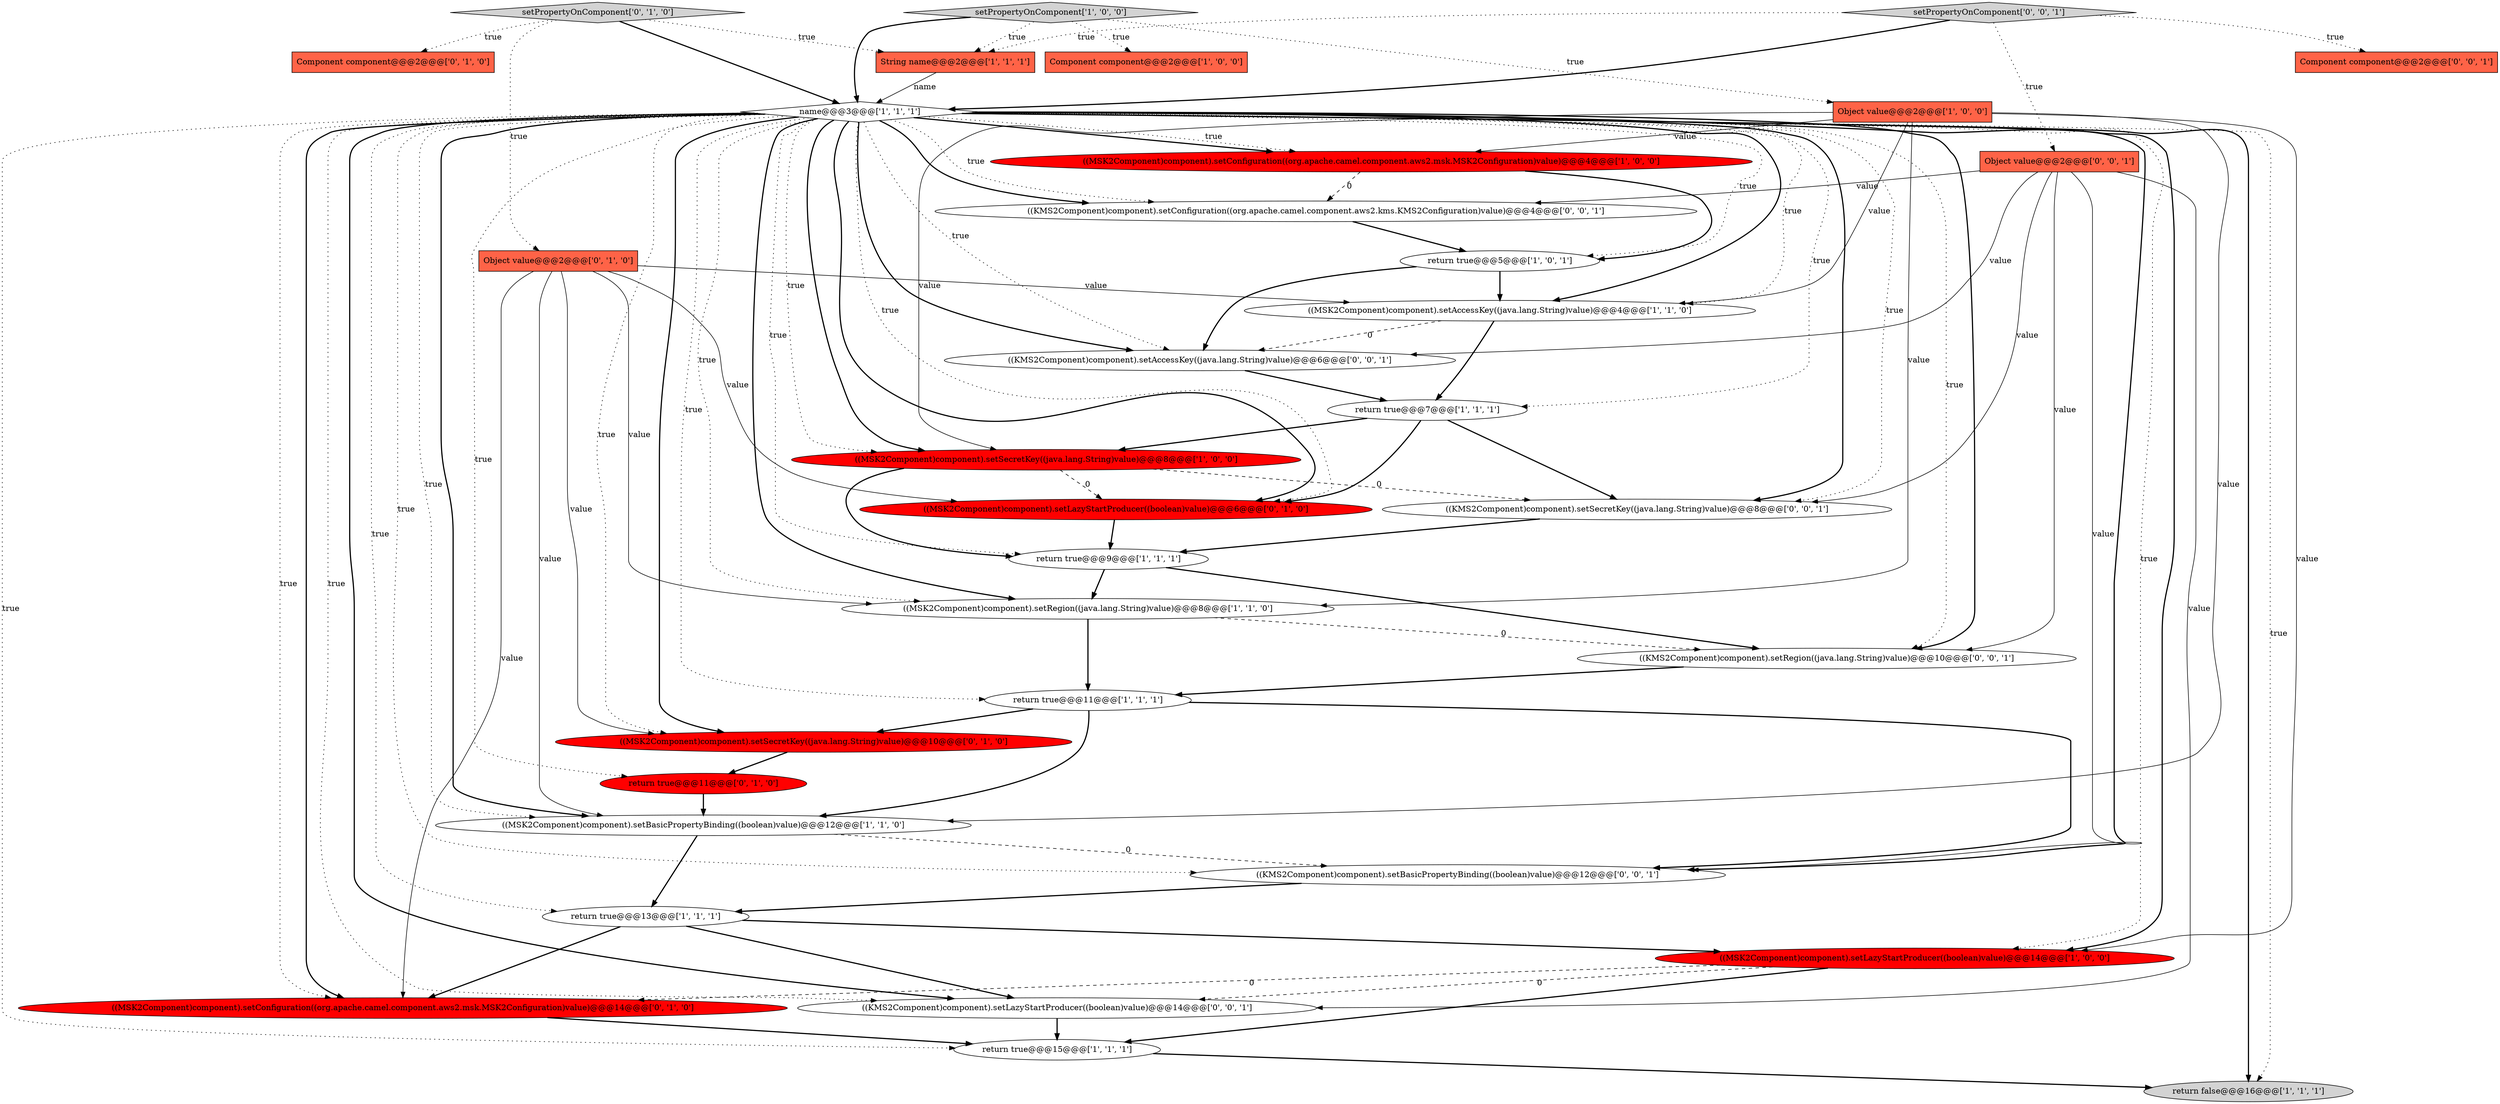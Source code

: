 digraph {
29 [style = filled, label = "((KMS2Component)component).setConfiguration((org.apache.camel.component.aws2.kms.KMS2Configuration)value)@@@4@@@['0', '0', '1']", fillcolor = white, shape = ellipse image = "AAA0AAABBB3BBB"];
20 [style = filled, label = "return true@@@11@@@['0', '1', '0']", fillcolor = red, shape = ellipse image = "AAA1AAABBB2BBB"];
13 [style = filled, label = "((MSK2Component)component).setAccessKey((java.lang.String)value)@@@4@@@['1', '1', '0']", fillcolor = white, shape = ellipse image = "AAA0AAABBB1BBB"];
26 [style = filled, label = "((KMS2Component)component).setRegion((java.lang.String)value)@@@10@@@['0', '0', '1']", fillcolor = white, shape = ellipse image = "AAA0AAABBB3BBB"];
0 [style = filled, label = "((MSK2Component)component).setLazyStartProducer((boolean)value)@@@14@@@['1', '0', '0']", fillcolor = red, shape = ellipse image = "AAA1AAABBB1BBB"];
22 [style = filled, label = "setPropertyOnComponent['0', '1', '0']", fillcolor = lightgray, shape = diamond image = "AAA0AAABBB2BBB"];
27 [style = filled, label = "Object value@@@2@@@['0', '0', '1']", fillcolor = tomato, shape = box image = "AAA0AAABBB3BBB"];
31 [style = filled, label = "((KMS2Component)component).setBasicPropertyBinding((boolean)value)@@@12@@@['0', '0', '1']", fillcolor = white, shape = ellipse image = "AAA0AAABBB3BBB"];
7 [style = filled, label = "return false@@@16@@@['1', '1', '1']", fillcolor = lightgray, shape = ellipse image = "AAA0AAABBB1BBB"];
15 [style = filled, label = "setPropertyOnComponent['1', '0', '0']", fillcolor = lightgray, shape = diamond image = "AAA0AAABBB1BBB"];
19 [style = filled, label = "Object value@@@2@@@['0', '1', '0']", fillcolor = tomato, shape = box image = "AAA0AAABBB2BBB"];
17 [style = filled, label = "return true@@@13@@@['1', '1', '1']", fillcolor = white, shape = ellipse image = "AAA0AAABBB1BBB"];
2 [style = filled, label = "name@@@3@@@['1', '1', '1']", fillcolor = white, shape = diamond image = "AAA0AAABBB1BBB"];
16 [style = filled, label = "return true@@@9@@@['1', '1', '1']", fillcolor = white, shape = ellipse image = "AAA0AAABBB1BBB"];
3 [style = filled, label = "Object value@@@2@@@['1', '0', '0']", fillcolor = tomato, shape = box image = "AAA0AAABBB1BBB"];
30 [style = filled, label = "setPropertyOnComponent['0', '0', '1']", fillcolor = lightgray, shape = diamond image = "AAA0AAABBB3BBB"];
8 [style = filled, label = "((MSK2Component)component).setBasicPropertyBinding((boolean)value)@@@12@@@['1', '1', '0']", fillcolor = white, shape = ellipse image = "AAA0AAABBB1BBB"];
11 [style = filled, label = "String name@@@2@@@['1', '1', '1']", fillcolor = tomato, shape = box image = "AAA0AAABBB1BBB"];
5 [style = filled, label = "((MSK2Component)component).setSecretKey((java.lang.String)value)@@@8@@@['1', '0', '0']", fillcolor = red, shape = ellipse image = "AAA1AAABBB1BBB"];
12 [style = filled, label = "return true@@@7@@@['1', '1', '1']", fillcolor = white, shape = ellipse image = "AAA0AAABBB1BBB"];
25 [style = filled, label = "((KMS2Component)component).setLazyStartProducer((boolean)value)@@@14@@@['0', '0', '1']", fillcolor = white, shape = ellipse image = "AAA0AAABBB3BBB"];
18 [style = filled, label = "((MSK2Component)component).setConfiguration((org.apache.camel.component.aws2.msk.MSK2Configuration)value)@@@14@@@['0', '1', '0']", fillcolor = red, shape = ellipse image = "AAA1AAABBB2BBB"];
33 [style = filled, label = "((KMS2Component)component).setSecretKey((java.lang.String)value)@@@8@@@['0', '0', '1']", fillcolor = white, shape = ellipse image = "AAA0AAABBB3BBB"];
32 [style = filled, label = "Component component@@@2@@@['0', '0', '1']", fillcolor = tomato, shape = box image = "AAA0AAABBB3BBB"];
9 [style = filled, label = "return true@@@15@@@['1', '1', '1']", fillcolor = white, shape = ellipse image = "AAA0AAABBB1BBB"];
28 [style = filled, label = "((KMS2Component)component).setAccessKey((java.lang.String)value)@@@6@@@['0', '0', '1']", fillcolor = white, shape = ellipse image = "AAA0AAABBB3BBB"];
6 [style = filled, label = "((MSK2Component)component).setConfiguration((org.apache.camel.component.aws2.msk.MSK2Configuration)value)@@@4@@@['1', '0', '0']", fillcolor = red, shape = ellipse image = "AAA1AAABBB1BBB"];
1 [style = filled, label = "Component component@@@2@@@['1', '0', '0']", fillcolor = tomato, shape = box image = "AAA0AAABBB1BBB"];
23 [style = filled, label = "Component component@@@2@@@['0', '1', '0']", fillcolor = tomato, shape = box image = "AAA0AAABBB2BBB"];
10 [style = filled, label = "return true@@@11@@@['1', '1', '1']", fillcolor = white, shape = ellipse image = "AAA0AAABBB1BBB"];
4 [style = filled, label = "return true@@@5@@@['1', '0', '1']", fillcolor = white, shape = ellipse image = "AAA0AAABBB1BBB"];
14 [style = filled, label = "((MSK2Component)component).setRegion((java.lang.String)value)@@@8@@@['1', '1', '0']", fillcolor = white, shape = ellipse image = "AAA0AAABBB1BBB"];
24 [style = filled, label = "((MSK2Component)component).setLazyStartProducer((boolean)value)@@@6@@@['0', '1', '0']", fillcolor = red, shape = ellipse image = "AAA1AAABBB2BBB"];
21 [style = filled, label = "((MSK2Component)component).setSecretKey((java.lang.String)value)@@@10@@@['0', '1', '0']", fillcolor = red, shape = ellipse image = "AAA1AAABBB2BBB"];
17->25 [style = bold, label=""];
19->8 [style = solid, label="value"];
2->26 [style = bold, label=""];
27->29 [style = solid, label="value"];
12->5 [style = bold, label=""];
11->2 [style = solid, label="name"];
3->14 [style = solid, label="value"];
26->10 [style = bold, label=""];
2->6 [style = bold, label=""];
5->24 [style = dashed, label="0"];
9->7 [style = bold, label=""];
2->18 [style = dotted, label="true"];
14->26 [style = dashed, label="0"];
2->25 [style = dotted, label="true"];
0->25 [style = dashed, label="0"];
10->8 [style = bold, label=""];
27->25 [style = solid, label="value"];
2->14 [style = bold, label=""];
27->33 [style = solid, label="value"];
16->14 [style = bold, label=""];
19->13 [style = solid, label="value"];
27->26 [style = solid, label="value"];
2->24 [style = bold, label=""];
2->25 [style = bold, label=""];
27->31 [style = solid, label="value"];
2->28 [style = bold, label=""];
2->8 [style = dotted, label="true"];
2->10 [style = dotted, label="true"];
2->31 [style = bold, label=""];
2->20 [style = dotted, label="true"];
33->16 [style = bold, label=""];
2->0 [style = dotted, label="true"];
22->19 [style = dotted, label="true"];
10->31 [style = bold, label=""];
22->23 [style = dotted, label="true"];
2->29 [style = dotted, label="true"];
2->24 [style = dotted, label="true"];
16->26 [style = bold, label=""];
14->10 [style = bold, label=""];
2->18 [style = bold, label=""];
2->13 [style = dotted, label="true"];
2->21 [style = dotted, label="true"];
27->28 [style = solid, label="value"];
10->21 [style = bold, label=""];
19->21 [style = solid, label="value"];
2->28 [style = dotted, label="true"];
15->3 [style = dotted, label="true"];
8->17 [style = bold, label=""];
13->28 [style = dashed, label="0"];
6->4 [style = bold, label=""];
20->8 [style = bold, label=""];
13->12 [style = bold, label=""];
3->6 [style = solid, label="value"];
2->21 [style = bold, label=""];
5->33 [style = dashed, label="0"];
18->9 [style = bold, label=""];
30->32 [style = dotted, label="true"];
2->12 [style = dotted, label="true"];
2->33 [style = bold, label=""];
12->33 [style = bold, label=""];
19->18 [style = solid, label="value"];
22->2 [style = bold, label=""];
4->13 [style = bold, label=""];
25->9 [style = bold, label=""];
12->24 [style = bold, label=""];
28->12 [style = bold, label=""];
5->16 [style = bold, label=""];
2->0 [style = bold, label=""];
17->0 [style = bold, label=""];
2->9 [style = dotted, label="true"];
2->6 [style = dotted, label="true"];
2->4 [style = dotted, label="true"];
15->11 [style = dotted, label="true"];
2->26 [style = dotted, label="true"];
2->14 [style = dotted, label="true"];
3->5 [style = solid, label="value"];
31->17 [style = bold, label=""];
2->5 [style = dotted, label="true"];
30->11 [style = dotted, label="true"];
2->16 [style = dotted, label="true"];
2->5 [style = bold, label=""];
0->9 [style = bold, label=""];
15->2 [style = bold, label=""];
29->4 [style = bold, label=""];
19->24 [style = solid, label="value"];
30->27 [style = dotted, label="true"];
3->8 [style = solid, label="value"];
2->17 [style = dotted, label="true"];
22->11 [style = dotted, label="true"];
2->31 [style = dotted, label="true"];
19->14 [style = solid, label="value"];
4->28 [style = bold, label=""];
2->13 [style = bold, label=""];
24->16 [style = bold, label=""];
6->29 [style = dashed, label="0"];
21->20 [style = bold, label=""];
2->33 [style = dotted, label="true"];
15->1 [style = dotted, label="true"];
2->7 [style = dotted, label="true"];
0->18 [style = dashed, label="0"];
2->7 [style = bold, label=""];
8->31 [style = dashed, label="0"];
30->2 [style = bold, label=""];
3->0 [style = solid, label="value"];
2->29 [style = bold, label=""];
17->18 [style = bold, label=""];
3->13 [style = solid, label="value"];
2->8 [style = bold, label=""];
}
